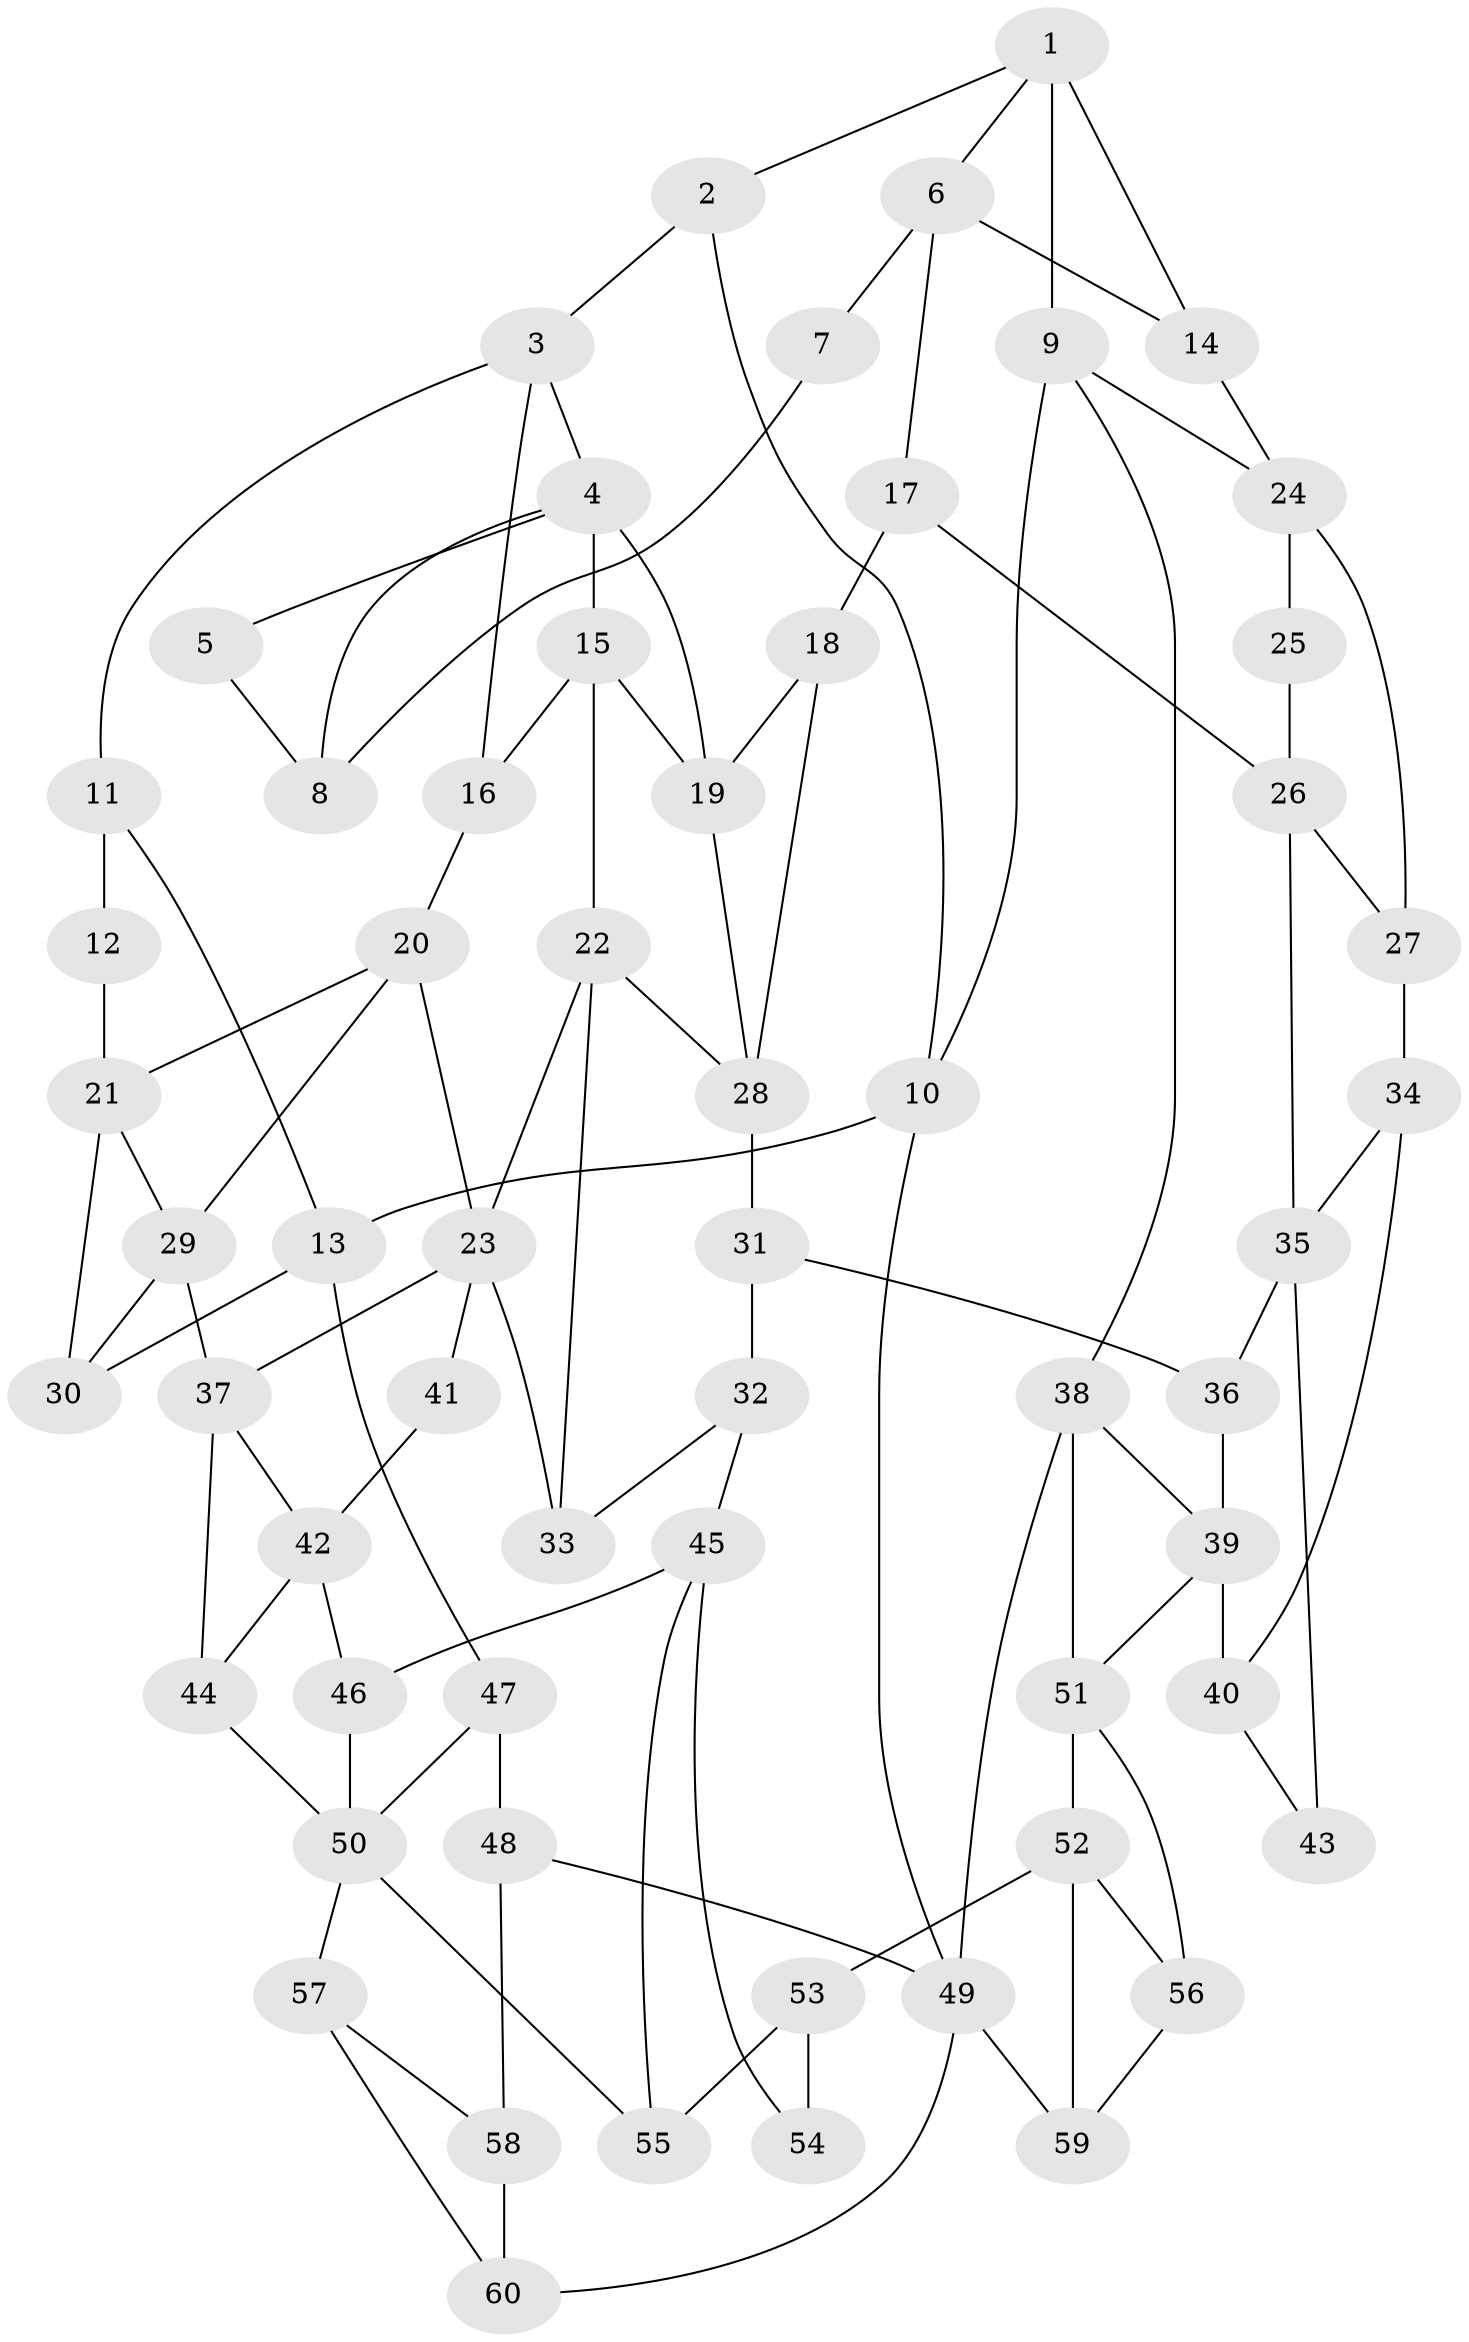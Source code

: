 // original degree distribution, {3: 0.013333333333333334, 4: 0.25333333333333335, 6: 0.24, 5: 0.49333333333333335}
// Generated by graph-tools (version 1.1) at 2025/54/03/04/25 22:54:08]
// undirected, 60 vertices, 102 edges
graph export_dot {
  node [color=gray90,style=filled];
  1;
  2;
  3;
  4;
  5;
  6;
  7;
  8;
  9;
  10;
  11;
  12;
  13;
  14;
  15;
  16;
  17;
  18;
  19;
  20;
  21;
  22;
  23;
  24;
  25;
  26;
  27;
  28;
  29;
  30;
  31;
  32;
  33;
  34;
  35;
  36;
  37;
  38;
  39;
  40;
  41;
  42;
  43;
  44;
  45;
  46;
  47;
  48;
  49;
  50;
  51;
  52;
  53;
  54;
  55;
  56;
  57;
  58;
  59;
  60;
  1 -- 2 [weight=1.0];
  1 -- 6 [weight=1.0];
  1 -- 9 [weight=1.0];
  1 -- 14 [weight=2.0];
  2 -- 3 [weight=1.0];
  2 -- 10 [weight=1.0];
  3 -- 4 [weight=1.0];
  3 -- 11 [weight=1.0];
  3 -- 16 [weight=1.0];
  4 -- 5 [weight=1.0];
  4 -- 8 [weight=1.0];
  4 -- 15 [weight=1.0];
  4 -- 19 [weight=1.0];
  5 -- 8 [weight=1.0];
  6 -- 7 [weight=2.0];
  6 -- 14 [weight=1.0];
  6 -- 17 [weight=2.0];
  7 -- 8 [weight=1.0];
  9 -- 10 [weight=1.0];
  9 -- 24 [weight=1.0];
  9 -- 38 [weight=1.0];
  10 -- 13 [weight=1.0];
  10 -- 49 [weight=1.0];
  11 -- 12 [weight=4.0];
  11 -- 13 [weight=1.0];
  12 -- 21 [weight=2.0];
  13 -- 30 [weight=1.0];
  13 -- 47 [weight=1.0];
  14 -- 24 [weight=1.0];
  15 -- 16 [weight=2.0];
  15 -- 19 [weight=1.0];
  15 -- 22 [weight=2.0];
  16 -- 20 [weight=1.0];
  17 -- 18 [weight=2.0];
  17 -- 26 [weight=1.0];
  18 -- 19 [weight=1.0];
  18 -- 28 [weight=1.0];
  19 -- 28 [weight=1.0];
  20 -- 21 [weight=1.0];
  20 -- 23 [weight=1.0];
  20 -- 29 [weight=1.0];
  21 -- 29 [weight=1.0];
  21 -- 30 [weight=2.0];
  22 -- 23 [weight=1.0];
  22 -- 28 [weight=1.0];
  22 -- 33 [weight=1.0];
  23 -- 33 [weight=1.0];
  23 -- 37 [weight=1.0];
  23 -- 41 [weight=1.0];
  24 -- 25 [weight=2.0];
  24 -- 27 [weight=2.0];
  25 -- 26 [weight=1.0];
  26 -- 27 [weight=1.0];
  26 -- 35 [weight=1.0];
  27 -- 34 [weight=2.0];
  28 -- 31 [weight=2.0];
  29 -- 30 [weight=1.0];
  29 -- 37 [weight=2.0];
  31 -- 32 [weight=2.0];
  31 -- 36 [weight=2.0];
  32 -- 33 [weight=1.0];
  32 -- 45 [weight=2.0];
  34 -- 35 [weight=1.0];
  34 -- 40 [weight=2.0];
  35 -- 36 [weight=2.0];
  35 -- 43 [weight=2.0];
  36 -- 39 [weight=1.0];
  37 -- 42 [weight=1.0];
  37 -- 44 [weight=1.0];
  38 -- 39 [weight=1.0];
  38 -- 49 [weight=1.0];
  38 -- 51 [weight=1.0];
  39 -- 40 [weight=2.0];
  39 -- 51 [weight=1.0];
  40 -- 43 [weight=2.0];
  41 -- 42 [weight=2.0];
  42 -- 44 [weight=1.0];
  42 -- 46 [weight=2.0];
  44 -- 50 [weight=1.0];
  45 -- 46 [weight=2.0];
  45 -- 54 [weight=1.0];
  45 -- 55 [weight=1.0];
  46 -- 50 [weight=1.0];
  47 -- 48 [weight=2.0];
  47 -- 50 [weight=1.0];
  48 -- 49 [weight=1.0];
  48 -- 58 [weight=2.0];
  49 -- 59 [weight=1.0];
  49 -- 60 [weight=2.0];
  50 -- 55 [weight=1.0];
  50 -- 57 [weight=1.0];
  51 -- 52 [weight=1.0];
  51 -- 56 [weight=3.0];
  52 -- 53 [weight=2.0];
  52 -- 56 [weight=2.0];
  52 -- 59 [weight=1.0];
  53 -- 54 [weight=2.0];
  53 -- 55 [weight=1.0];
  56 -- 59 [weight=1.0];
  57 -- 58 [weight=1.0];
  57 -- 60 [weight=1.0];
  58 -- 60 [weight=3.0];
}
